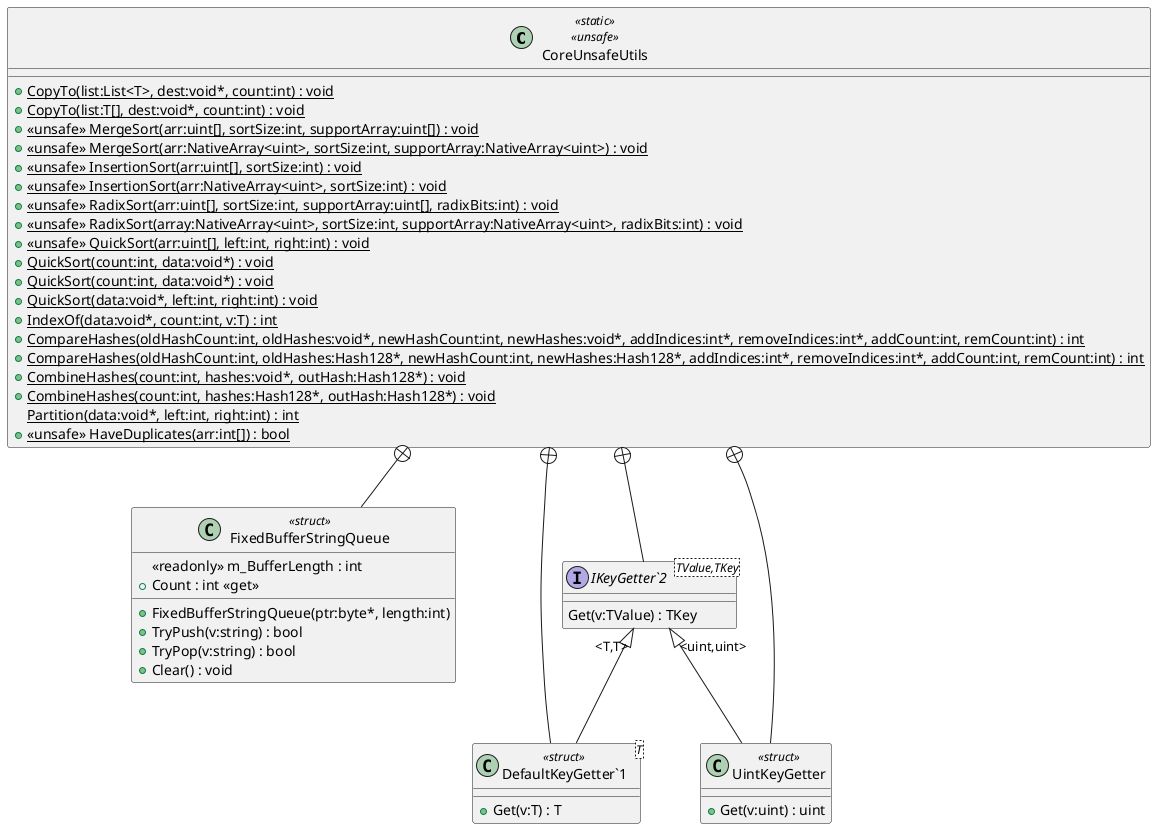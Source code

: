 @startuml
class CoreUnsafeUtils <<static>> <<unsafe>> {
    + {static} CopyTo(list:List<T>, dest:void*, count:int) : void
    + {static} CopyTo(list:T[], dest:void*, count:int) : void
    + {static} <<unsafe>> MergeSort(arr:uint[], sortSize:int, supportArray:uint[]) : void
    + {static} <<unsafe>> MergeSort(arr:NativeArray<uint>, sortSize:int, supportArray:NativeArray<uint>) : void
    + {static} <<unsafe>> InsertionSort(arr:uint[], sortSize:int) : void
    + {static} <<unsafe>> InsertionSort(arr:NativeArray<uint>, sortSize:int) : void
    + {static} <<unsafe>> RadixSort(arr:uint[], sortSize:int, supportArray:uint[], radixBits:int) : void
    + {static} <<unsafe>> RadixSort(array:NativeArray<uint>, sortSize:int, supportArray:NativeArray<uint>, radixBits:int) : void
    + {static} <<unsafe>> QuickSort(arr:uint[], left:int, right:int) : void
    + {static} QuickSort(count:int, data:void*) : void
    + {static} QuickSort(count:int, data:void*) : void
    + {static} QuickSort(data:void*, left:int, right:int) : void
    + {static} IndexOf(data:void*, count:int, v:T) : int
    + {static} CompareHashes(oldHashCount:int, oldHashes:void*, newHashCount:int, newHashes:void*, addIndices:int*, removeIndices:int*, addCount:int, remCount:int) : int
    + {static} CompareHashes(oldHashCount:int, oldHashes:Hash128*, newHashCount:int, newHashes:Hash128*, addIndices:int*, removeIndices:int*, addCount:int, remCount:int) : int
    + {static} CombineHashes(count:int, hashes:void*, outHash:Hash128*) : void
    + {static} CombineHashes(count:int, hashes:Hash128*, outHash:Hash128*) : void
    {static} Partition(data:void*, left:int, right:int) : int
    + {static} <<unsafe>> HaveDuplicates(arr:int[]) : bool
}
class FixedBufferStringQueue <<struct>> {
    <<readonly>> m_BufferLength : int
    + Count : int <<get>>
    + FixedBufferStringQueue(ptr:byte*, length:int)
    + TryPush(v:string) : bool
    + TryPop(v:string) : bool
    + Clear() : void
}
interface "IKeyGetter`2"<TValue,TKey> {
    Get(v:TValue) : TKey
}
class "DefaultKeyGetter`1"<T> <<struct>> {
    + Get(v:T) : T
}
class UintKeyGetter <<struct>> {
    + Get(v:uint) : uint
}
CoreUnsafeUtils +-- FixedBufferStringQueue
CoreUnsafeUtils +-- "IKeyGetter`2"
CoreUnsafeUtils +-- "DefaultKeyGetter`1"
"IKeyGetter`2" "<T,T>" <|-- "DefaultKeyGetter`1"
CoreUnsafeUtils +-- UintKeyGetter
"IKeyGetter`2" "<uint,uint>" <|-- UintKeyGetter
@enduml
